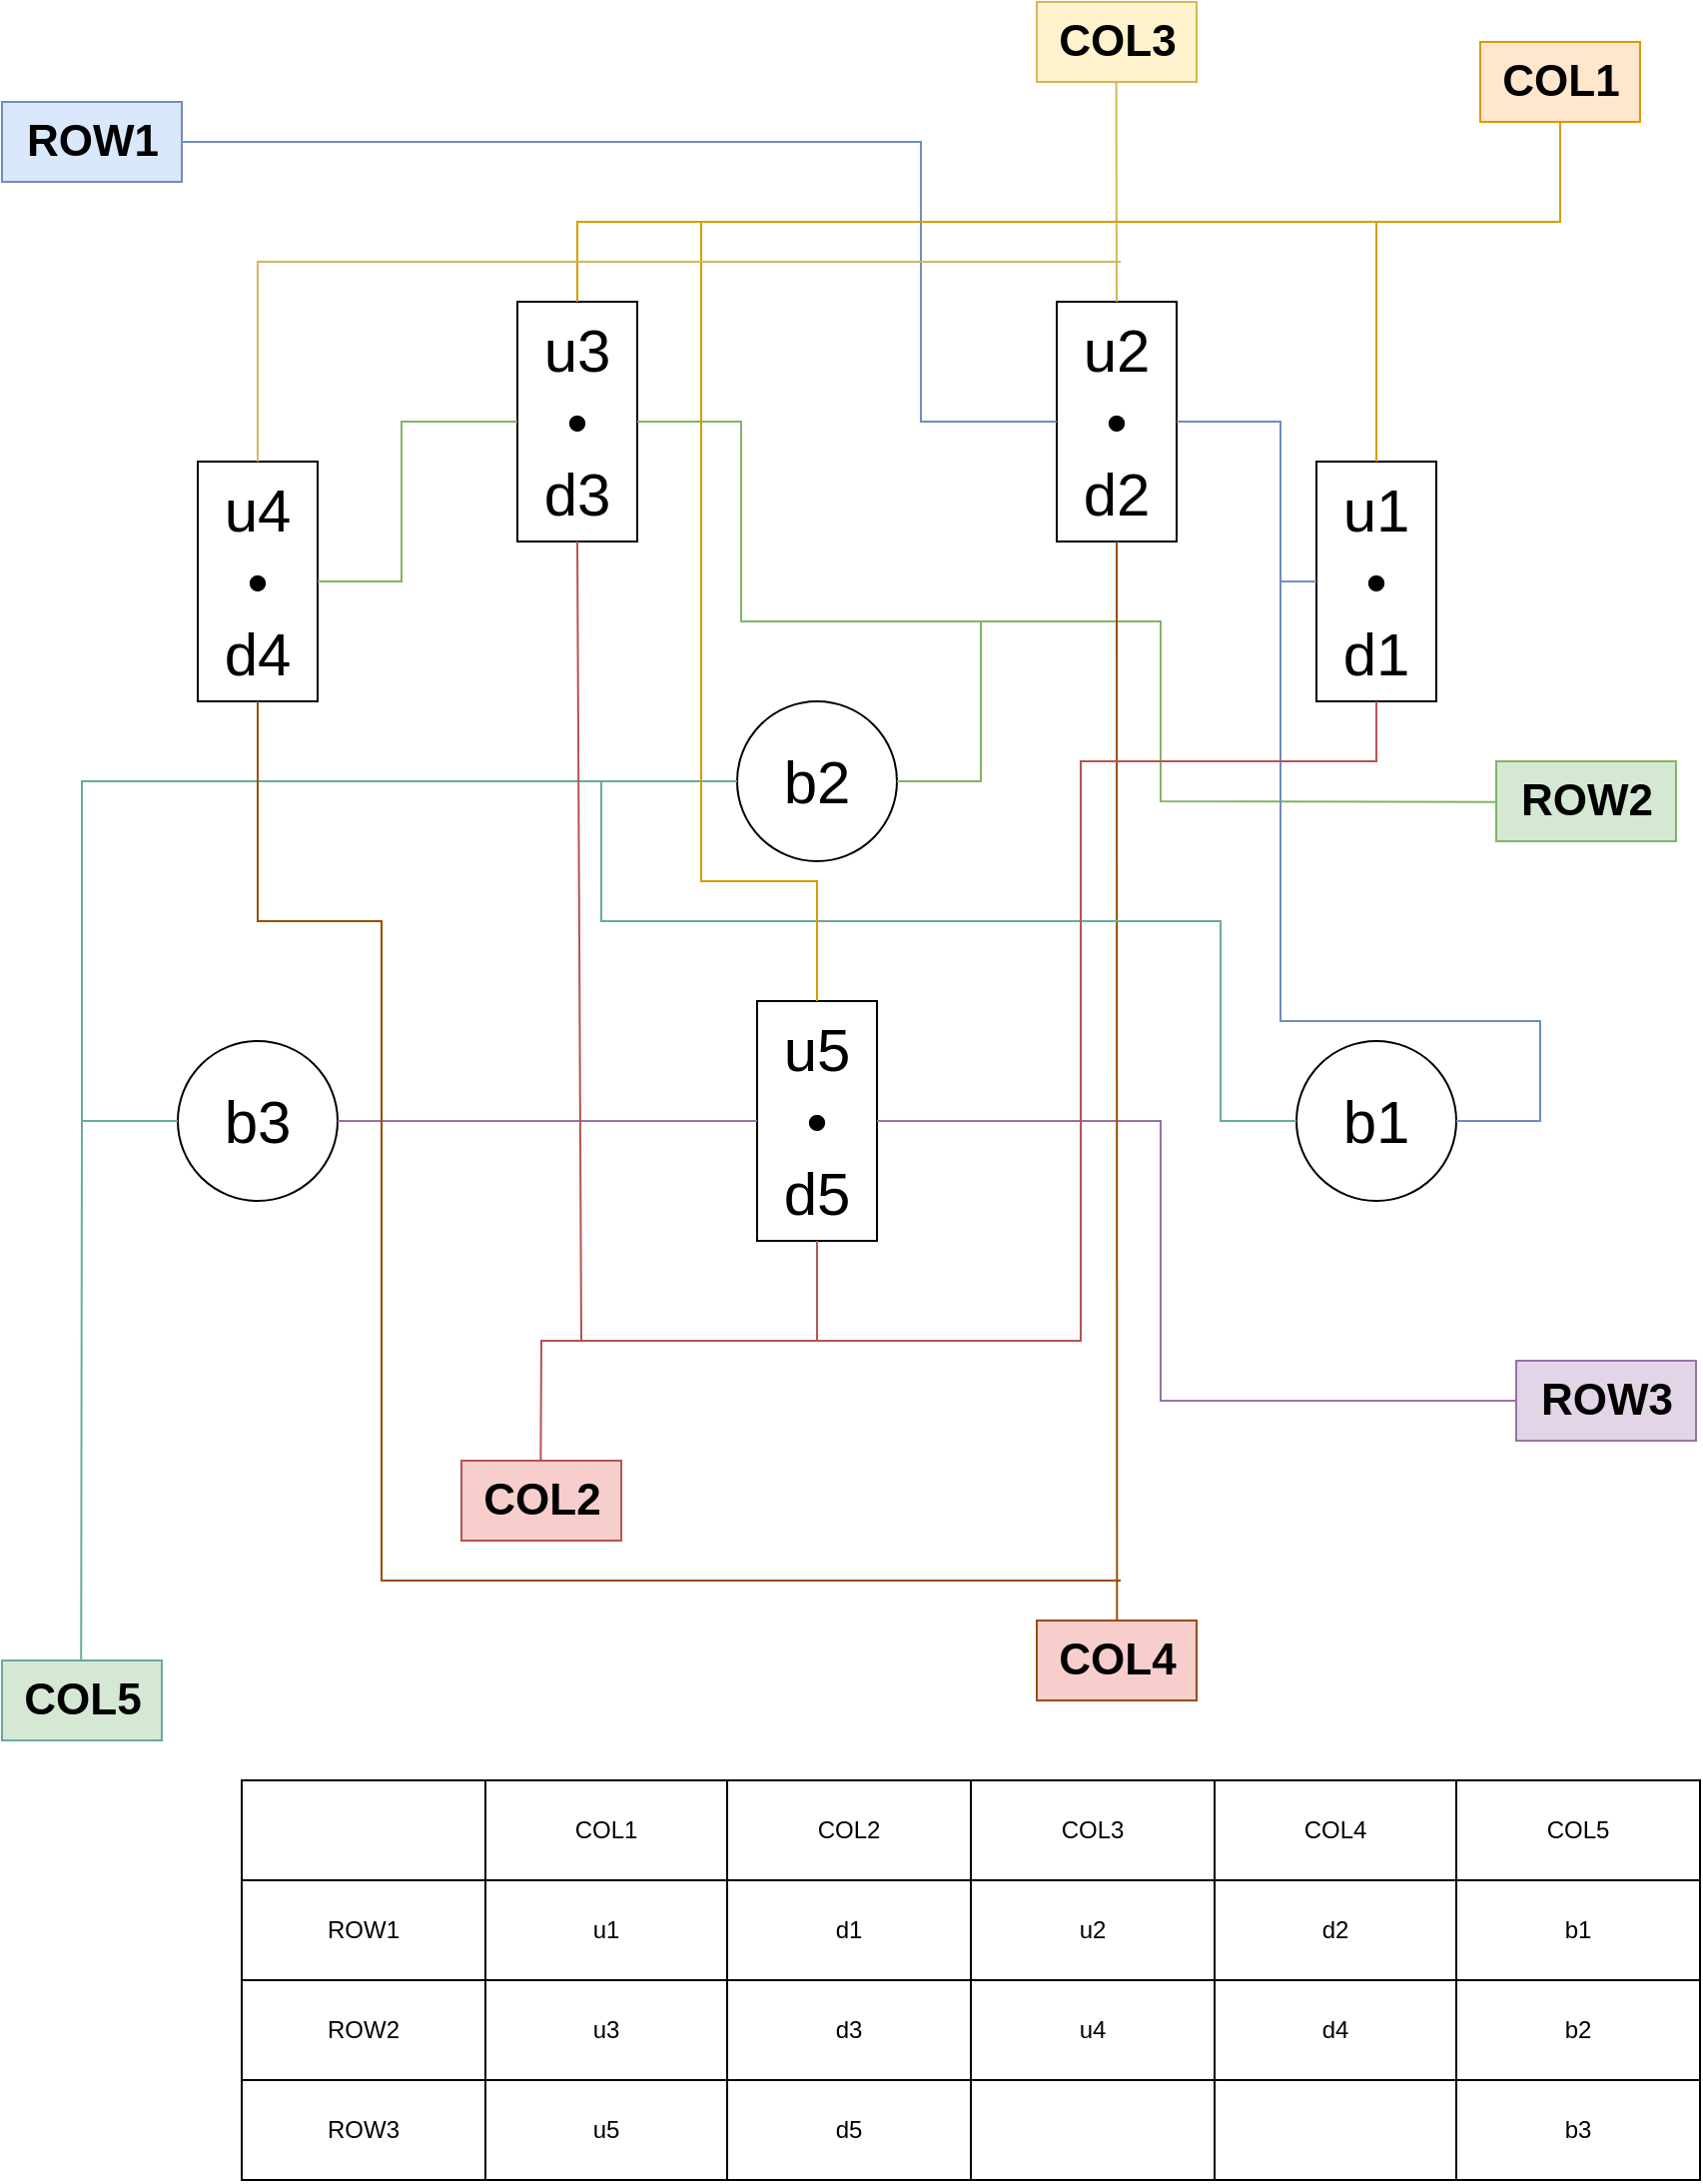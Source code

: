 <mxfile version="23.1.3" type="device">
  <diagram name="Page-1" id="x4ZlYham3dK5yTxgkXLu">
    <mxGraphModel dx="2074" dy="1114" grid="1" gridSize="10" guides="1" tooltips="1" connect="1" arrows="1" fold="1" page="1" pageScale="1" pageWidth="850" pageHeight="1100" math="0" shadow="0">
      <root>
        <mxCell id="0" />
        <mxCell id="1" parent="0" />
        <mxCell id="M52gzpyTLSXpvrnsyd9e-2" value="u4&lt;br&gt;•&lt;br style=&quot;font-size: 30px;&quot;&gt;d4" style="rounded=0;whiteSpace=wrap;html=1;fontSize=30;" parent="1" vertex="1">
          <mxGeometry x="98" y="240" width="60" height="120" as="geometry" />
        </mxCell>
        <mxCell id="M52gzpyTLSXpvrnsyd9e-4" value="u3&lt;br&gt;•&lt;br style=&quot;font-size: 30px;&quot;&gt;d3" style="rounded=0;whiteSpace=wrap;html=1;fontSize=30;" parent="1" vertex="1">
          <mxGeometry x="258" y="160" width="60" height="120" as="geometry" />
        </mxCell>
        <mxCell id="M52gzpyTLSXpvrnsyd9e-5" value="u2&lt;br&gt;•&lt;br style=&quot;font-size: 30px;&quot;&gt;d2" style="rounded=0;whiteSpace=wrap;html=1;fontSize=30;" parent="1" vertex="1">
          <mxGeometry x="528" y="160" width="60" height="120" as="geometry" />
        </mxCell>
        <mxCell id="M52gzpyTLSXpvrnsyd9e-6" value="u1&lt;br&gt;•&lt;br style=&quot;font-size: 30px;&quot;&gt;d1" style="rounded=0;whiteSpace=wrap;html=1;fontSize=30;" parent="1" vertex="1">
          <mxGeometry x="658" y="240" width="60" height="120" as="geometry" />
        </mxCell>
        <mxCell id="M52gzpyTLSXpvrnsyd9e-7" value="u5&lt;br&gt;•&lt;br style=&quot;font-size: 30px;&quot;&gt;d5" style="rounded=0;whiteSpace=wrap;html=1;fontSize=30;" parent="1" vertex="1">
          <mxGeometry x="378" y="510" width="60" height="120" as="geometry" />
        </mxCell>
        <mxCell id="M52gzpyTLSXpvrnsyd9e-8" value="b3" style="ellipse;whiteSpace=wrap;html=1;aspect=fixed;fontSize=30;" parent="1" vertex="1">
          <mxGeometry x="88" y="530" width="80" height="80" as="geometry" />
        </mxCell>
        <mxCell id="M52gzpyTLSXpvrnsyd9e-9" value="b2" style="ellipse;whiteSpace=wrap;html=1;aspect=fixed;fontSize=30;" parent="1" vertex="1">
          <mxGeometry x="368" y="360" width="80" height="80" as="geometry" />
        </mxCell>
        <mxCell id="M52gzpyTLSXpvrnsyd9e-10" value="b1" style="ellipse;whiteSpace=wrap;html=1;aspect=fixed;fontSize=30;" parent="1" vertex="1">
          <mxGeometry x="648" y="530" width="80" height="80" as="geometry" />
        </mxCell>
        <mxCell id="M52gzpyTLSXpvrnsyd9e-13" value="" style="endArrow=none;html=1;rounded=0;entryX=0;entryY=0.5;entryDx=0;entryDy=0;fillColor=#dae8fc;strokeColor=#6c8ebf;exitX=1;exitY=0.5;exitDx=0;exitDy=0;" parent="1" target="M52gzpyTLSXpvrnsyd9e-6" edge="1" source="M52gzpyTLSXpvrnsyd9e-5">
          <mxGeometry width="50" height="50" relative="1" as="geometry">
            <mxPoint x="588" y="220" as="sourcePoint" />
            <mxPoint x="718" y="340" as="targetPoint" />
            <Array as="points">
              <mxPoint x="640" y="220" />
              <mxPoint x="640" y="300" />
            </Array>
          </mxGeometry>
        </mxCell>
        <mxCell id="M52gzpyTLSXpvrnsyd9e-14" value="" style="endArrow=none;html=1;rounded=0;fillColor=#dae8fc;strokeColor=#6c8ebf;exitX=0;exitY=0.5;exitDx=0;exitDy=0;entryX=1;entryY=0.5;entryDx=0;entryDy=0;entryPerimeter=0;" parent="1" edge="1" target="M52gzpyTLSXpvrnsyd9e-15" source="M52gzpyTLSXpvrnsyd9e-5">
          <mxGeometry width="50" height="50" relative="1" as="geometry">
            <mxPoint x="710" y="280" as="sourcePoint" />
            <mxPoint x="740" y="250" as="targetPoint" />
            <Array as="points">
              <mxPoint x="460" y="220" />
              <mxPoint x="460" y="80" />
            </Array>
          </mxGeometry>
        </mxCell>
        <mxCell id="M52gzpyTLSXpvrnsyd9e-15" value="ROW1" style="text;html=1;align=center;verticalAlign=middle;resizable=0;points=[];autosize=1;strokeColor=#6c8ebf;fillColor=#dae8fc;fontSize=22;fontStyle=1" parent="1" vertex="1">
          <mxGeometry y="60" width="90" height="40" as="geometry" />
        </mxCell>
        <mxCell id="M52gzpyTLSXpvrnsyd9e-20" value="" style="endArrow=none;html=1;rounded=0;entryX=0.009;entryY=0.51;entryDx=0;entryDy=0;entryPerimeter=0;fillColor=#d5e8d4;strokeColor=#82b366;exitX=1;exitY=0.5;exitDx=0;exitDy=0;" parent="1" target="M52gzpyTLSXpvrnsyd9e-21" edge="1" source="M52gzpyTLSXpvrnsyd9e-4">
          <mxGeometry width="50" height="50" relative="1" as="geometry">
            <mxPoint x="680" y="410" as="sourcePoint" />
            <mxPoint x="730" y="410" as="targetPoint" />
            <Array as="points">
              <mxPoint x="370" y="220" />
              <mxPoint x="370" y="320" />
              <mxPoint x="580" y="320" />
              <mxPoint x="580" y="410" />
            </Array>
          </mxGeometry>
        </mxCell>
        <mxCell id="M52gzpyTLSXpvrnsyd9e-21" value="ROW2" style="text;html=1;align=center;verticalAlign=middle;resizable=0;points=[];autosize=1;strokeColor=#82b366;fillColor=#d5e8d4;fontSize=22;fontStyle=1" parent="1" vertex="1">
          <mxGeometry x="748" y="390" width="90" height="40" as="geometry" />
        </mxCell>
        <mxCell id="M52gzpyTLSXpvrnsyd9e-24" value="ROW3" style="text;html=1;align=center;verticalAlign=middle;resizable=0;points=[];autosize=1;strokeColor=#9673a6;fillColor=#e1d5e7;fontSize=22;fontStyle=1" parent="1" vertex="1">
          <mxGeometry x="758" y="690" width="90" height="40" as="geometry" />
        </mxCell>
        <mxCell id="M52gzpyTLSXpvrnsyd9e-25" value="" style="endArrow=none;html=1;rounded=0;fillColor=#e1d5e7;strokeColor=#9673a6;exitX=1;exitY=0.5;exitDx=0;exitDy=0;" parent="1" target="M52gzpyTLSXpvrnsyd9e-24" edge="1" source="M52gzpyTLSXpvrnsyd9e-7">
          <mxGeometry width="50" height="50" relative="1" as="geometry">
            <mxPoint x="690" y="710" as="sourcePoint" />
            <mxPoint x="640" y="560" as="targetPoint" />
            <Array as="points">
              <mxPoint x="580" y="570" />
              <mxPoint x="580" y="710" />
            </Array>
          </mxGeometry>
        </mxCell>
        <mxCell id="M52gzpyTLSXpvrnsyd9e-28" value="" style="endArrow=none;html=1;rounded=0;exitX=0.5;exitY=0.06;exitDx=0;exitDy=0;exitPerimeter=0;fillColor=#ffe6cc;strokeColor=#d79b00;entryX=0.5;entryY=0;entryDx=0;entryDy=0;" parent="1" source="M52gzpyTLSXpvrnsyd9e-29" edge="1" target="M52gzpyTLSXpvrnsyd9e-6">
          <mxGeometry width="50" height="50" relative="1" as="geometry">
            <mxPoint x="40" y="670" as="sourcePoint" />
            <mxPoint x="480" y="800" as="targetPoint" />
            <Array as="points">
              <mxPoint x="780" y="120" />
              <mxPoint x="688" y="120" />
            </Array>
          </mxGeometry>
        </mxCell>
        <mxCell id="M52gzpyTLSXpvrnsyd9e-29" value="COL1" style="text;html=1;align=center;verticalAlign=middle;resizable=0;points=[];autosize=1;strokeColor=#d79b00;fillColor=#ffe6cc;fontSize=22;fontStyle=1" parent="1" vertex="1">
          <mxGeometry x="740" y="30" width="80" height="40" as="geometry" />
        </mxCell>
        <mxCell id="M52gzpyTLSXpvrnsyd9e-31" value="" style="endArrow=none;html=1;rounded=0;exitX=0.496;exitY=0;exitDx=0;exitDy=0;exitPerimeter=0;fillColor=#f8cecc;strokeColor=#b85450;entryX=0.5;entryY=1;entryDx=0;entryDy=0;" parent="1" source="M52gzpyTLSXpvrnsyd9e-32" edge="1" target="M52gzpyTLSXpvrnsyd9e-7">
          <mxGeometry width="50" height="50" relative="1" as="geometry">
            <mxPoint x="240" y="920" as="sourcePoint" />
            <mxPoint x="240" y="520" as="targetPoint" />
            <Array as="points">
              <mxPoint x="270" y="680" />
              <mxPoint x="408" y="680" />
            </Array>
          </mxGeometry>
        </mxCell>
        <mxCell id="M52gzpyTLSXpvrnsyd9e-32" value="COL2" style="text;html=1;align=center;verticalAlign=middle;resizable=0;points=[];autosize=1;strokeColor=#b85450;fillColor=#f8cecc;fontSize=22;fontStyle=1" parent="1" vertex="1">
          <mxGeometry x="230" y="740" width="80" height="40" as="geometry" />
        </mxCell>
        <mxCell id="M52gzpyTLSXpvrnsyd9e-34" value="" style="endArrow=none;html=1;rounded=0;exitX=0;exitY=0.5;exitDx=0;exitDy=0;entryX=0.495;entryY=0.007;entryDx=0;entryDy=0;entryPerimeter=0;fillColor=#e1d5e7;strokeColor=#67AB9F;" parent="1" source="M52gzpyTLSXpvrnsyd9e-8" target="M52gzpyTLSXpvrnsyd9e-35" edge="1">
          <mxGeometry width="50" height="50" relative="1" as="geometry">
            <mxPoint x="575" y="720" as="sourcePoint" />
            <mxPoint x="577" y="860" as="targetPoint" />
            <Array as="points">
              <mxPoint x="40" y="570" />
            </Array>
          </mxGeometry>
        </mxCell>
        <mxCell id="M52gzpyTLSXpvrnsyd9e-35" value="COL5" style="text;html=1;align=center;verticalAlign=middle;resizable=0;points=[];autosize=1;strokeColor=#67AB9F;fillColor=#d5e8d4;fontSize=22;fontStyle=1" parent="1" vertex="1">
          <mxGeometry y="840" width="80" height="40" as="geometry" />
        </mxCell>
        <mxCell id="M52gzpyTLSXpvrnsyd9e-37" value="" style="endArrow=none;html=1;rounded=0;entryX=0.496;entryY=-0.002;entryDx=0;entryDy=0;entryPerimeter=0;fillColor=#fff2cc;strokeColor=#d6b656;exitX=0.5;exitY=0;exitDx=0;exitDy=0;" parent="1" target="M52gzpyTLSXpvrnsyd9e-38" edge="1" source="M52gzpyTLSXpvrnsyd9e-5">
          <mxGeometry width="50" height="50" relative="1" as="geometry">
            <mxPoint x="548" y="740" as="sourcePoint" />
            <mxPoint x="548" y="800" as="targetPoint" />
          </mxGeometry>
        </mxCell>
        <mxCell id="M52gzpyTLSXpvrnsyd9e-38" value="COL3" style="text;html=1;align=center;verticalAlign=middle;resizable=0;points=[];autosize=1;strokeColor=#d6b656;fillColor=#fff2cc;fontSize=22;fontStyle=1" parent="1" vertex="1">
          <mxGeometry x="518" y="10" width="80" height="40" as="geometry" />
        </mxCell>
        <mxCell id="M52gzpyTLSXpvrnsyd9e-41" value="COL4" style="text;html=1;align=center;verticalAlign=middle;resizable=0;points=[];autosize=1;strokeColor=#994C00;fillColor=#f8cecc;fontSize=22;fontStyle=1;" parent="1" vertex="1">
          <mxGeometry x="518" y="820" width="80" height="40" as="geometry" />
        </mxCell>
        <mxCell id="M52gzpyTLSXpvrnsyd9e-42" value="" style="endArrow=none;html=1;rounded=0;exitX=0.502;exitY=0;exitDx=0;exitDy=0;exitPerimeter=0;fillColor=#f8cecc;strokeColor=#994C00;entryX=0.5;entryY=1;entryDx=0;entryDy=0;" parent="1" source="M52gzpyTLSXpvrnsyd9e-41" edge="1" target="M52gzpyTLSXpvrnsyd9e-5">
          <mxGeometry width="50" height="50" relative="1" as="geometry">
            <mxPoint x="540" y="880" as="sourcePoint" />
            <mxPoint x="640" y="740" as="targetPoint" />
          </mxGeometry>
        </mxCell>
        <mxCell id="Fpr4YUPBkdzIKtMaEGXV-2" value="" style="endArrow=none;html=1;rounded=0;exitX=0;exitY=0.5;exitDx=0;exitDy=0;entryX=0;entryY=0.5;entryDx=0;entryDy=0;fillColor=#e1d5e7;strokeColor=#67AB9F;" edge="1" parent="1" source="M52gzpyTLSXpvrnsyd9e-9" target="M52gzpyTLSXpvrnsyd9e-8">
          <mxGeometry width="50" height="50" relative="1" as="geometry">
            <mxPoint x="118" y="280" as="sourcePoint" />
            <mxPoint x="70" y="550" as="targetPoint" />
            <Array as="points">
              <mxPoint x="40" y="400" />
              <mxPoint x="40" y="570" />
            </Array>
          </mxGeometry>
        </mxCell>
        <mxCell id="Fpr4YUPBkdzIKtMaEGXV-3" value="" style="endArrow=none;html=1;rounded=0;exitX=0;exitY=0.5;exitDx=0;exitDy=0;fillColor=#e1d5e7;strokeColor=#67AB9F;" edge="1" parent="1" source="M52gzpyTLSXpvrnsyd9e-10">
          <mxGeometry width="50" height="50" relative="1" as="geometry">
            <mxPoint x="108" y="590" as="sourcePoint" />
            <mxPoint x="300" y="400" as="targetPoint" />
            <Array as="points">
              <mxPoint x="610" y="570" />
              <mxPoint x="610" y="470" />
              <mxPoint x="300" y="470" />
            </Array>
          </mxGeometry>
        </mxCell>
        <mxCell id="Fpr4YUPBkdzIKtMaEGXV-4" value="" style="endArrow=none;html=1;rounded=0;entryX=1;entryY=0.5;entryDx=0;entryDy=0;fillColor=#dae8fc;strokeColor=#6c8ebf;" edge="1" parent="1" target="M52gzpyTLSXpvrnsyd9e-10">
          <mxGeometry width="50" height="50" relative="1" as="geometry">
            <mxPoint x="640" y="300" as="sourcePoint" />
            <mxPoint x="668" y="310" as="targetPoint" />
            <Array as="points">
              <mxPoint x="640" y="520" />
              <mxPoint x="770" y="520" />
              <mxPoint x="770" y="570" />
            </Array>
          </mxGeometry>
        </mxCell>
        <mxCell id="Fpr4YUPBkdzIKtMaEGXV-5" value="" style="endArrow=none;html=1;rounded=0;entryX=0;entryY=0.5;entryDx=0;entryDy=0;fillColor=#d5e8d4;strokeColor=#82b366;exitX=1;exitY=0.5;exitDx=0;exitDy=0;" edge="1" parent="1" source="M52gzpyTLSXpvrnsyd9e-2" target="M52gzpyTLSXpvrnsyd9e-4">
          <mxGeometry width="50" height="50" relative="1" as="geometry">
            <mxPoint x="328" y="230" as="sourcePoint" />
            <mxPoint x="759" y="420" as="targetPoint" />
            <Array as="points">
              <mxPoint x="200" y="300" />
              <mxPoint x="200" y="220" />
            </Array>
          </mxGeometry>
        </mxCell>
        <mxCell id="Fpr4YUPBkdzIKtMaEGXV-6" value="" style="endArrow=none;html=1;rounded=0;entryX=0;entryY=0.5;entryDx=0;entryDy=0;fillColor=#d5e8d4;strokeColor=#82b366;exitX=1;exitY=0.5;exitDx=0;exitDy=0;" edge="1" parent="1" source="M52gzpyTLSXpvrnsyd9e-9">
          <mxGeometry width="50" height="50" relative="1" as="geometry">
            <mxPoint x="448" y="400" as="sourcePoint" />
            <mxPoint x="548" y="320" as="targetPoint" />
            <Array as="points">
              <mxPoint x="490" y="400" />
              <mxPoint x="490" y="320" />
            </Array>
          </mxGeometry>
        </mxCell>
        <mxCell id="Fpr4YUPBkdzIKtMaEGXV-7" value="" style="endArrow=none;html=1;rounded=0;fillColor=#e1d5e7;strokeColor=#9673a6;exitX=1;exitY=0.5;exitDx=0;exitDy=0;entryX=0;entryY=0.5;entryDx=0;entryDy=0;" edge="1" parent="1" source="M52gzpyTLSXpvrnsyd9e-8" target="M52gzpyTLSXpvrnsyd9e-7">
          <mxGeometry width="50" height="50" relative="1" as="geometry">
            <mxPoint x="448" y="590" as="sourcePoint" />
            <mxPoint x="768" y="720" as="targetPoint" />
            <Array as="points">
              <mxPoint x="330" y="570" />
            </Array>
          </mxGeometry>
        </mxCell>
        <mxCell id="Fpr4YUPBkdzIKtMaEGXV-8" value="" style="endArrow=none;html=1;rounded=0;fillColor=#ffe6cc;strokeColor=#d79b00;entryX=0.5;entryY=0;entryDx=0;entryDy=0;" edge="1" parent="1" target="M52gzpyTLSXpvrnsyd9e-4">
          <mxGeometry width="50" height="50" relative="1" as="geometry">
            <mxPoint x="690" y="120" as="sourcePoint" />
            <mxPoint x="286" y="160" as="targetPoint" />
            <Array as="points">
              <mxPoint x="390" y="120" />
              <mxPoint x="288" y="120" />
            </Array>
          </mxGeometry>
        </mxCell>
        <mxCell id="Fpr4YUPBkdzIKtMaEGXV-9" value="" style="endArrow=none;html=1;rounded=0;fillColor=#ffe6cc;strokeColor=#d79b00;entryX=0.5;entryY=0;entryDx=0;entryDy=0;" edge="1" parent="1" target="M52gzpyTLSXpvrnsyd9e-7">
          <mxGeometry width="50" height="50" relative="1" as="geometry">
            <mxPoint x="350" y="120" as="sourcePoint" />
            <mxPoint x="298" y="170" as="targetPoint" />
            <Array as="points">
              <mxPoint x="350" y="450" />
              <mxPoint x="408" y="450" />
            </Array>
          </mxGeometry>
        </mxCell>
        <mxCell id="Fpr4YUPBkdzIKtMaEGXV-10" value="" style="endArrow=none;html=1;rounded=0;fillColor=#f8cecc;strokeColor=#b85450;entryX=0.5;entryY=1;entryDx=0;entryDy=0;" edge="1" parent="1" target="M52gzpyTLSXpvrnsyd9e-4">
          <mxGeometry width="50" height="50" relative="1" as="geometry">
            <mxPoint x="290" y="680" as="sourcePoint" />
            <mxPoint x="448" y="570" as="targetPoint" />
            <Array as="points" />
          </mxGeometry>
        </mxCell>
        <mxCell id="Fpr4YUPBkdzIKtMaEGXV-11" value="" style="endArrow=none;html=1;rounded=0;fillColor=#f8cecc;strokeColor=#b85450;entryX=0.5;entryY=1;entryDx=0;entryDy=0;" edge="1" parent="1" target="M52gzpyTLSXpvrnsyd9e-6">
          <mxGeometry width="50" height="50" relative="1" as="geometry">
            <mxPoint x="400" y="680" as="sourcePoint" />
            <mxPoint x="548" y="570" as="targetPoint" />
            <Array as="points">
              <mxPoint x="540" y="680" />
              <mxPoint x="540" y="390" />
              <mxPoint x="688" y="390" />
            </Array>
          </mxGeometry>
        </mxCell>
        <mxCell id="Fpr4YUPBkdzIKtMaEGXV-12" value="" style="endArrow=none;html=1;rounded=0;fillColor=#fff2cc;strokeColor=#d6b656;exitX=0.5;exitY=0;exitDx=0;exitDy=0;" edge="1" parent="1" source="M52gzpyTLSXpvrnsyd9e-2">
          <mxGeometry width="50" height="50" relative="1" as="geometry">
            <mxPoint x="568" y="170" as="sourcePoint" />
            <mxPoint x="560" y="140" as="targetPoint" />
            <Array as="points">
              <mxPoint x="128" y="140" />
            </Array>
          </mxGeometry>
        </mxCell>
        <mxCell id="Fpr4YUPBkdzIKtMaEGXV-13" value="" style="endArrow=none;html=1;rounded=0;exitX=0.5;exitY=1;exitDx=0;exitDy=0;fillColor=#f8cecc;strokeColor=#994C00;" edge="1" parent="1" source="M52gzpyTLSXpvrnsyd9e-2">
          <mxGeometry width="50" height="50" relative="1" as="geometry">
            <mxPoint x="568" y="830" as="sourcePoint" />
            <mxPoint x="560" y="800" as="targetPoint" />
            <Array as="points">
              <mxPoint x="128" y="470" />
              <mxPoint x="190" y="470" />
              <mxPoint x="190" y="800" />
            </Array>
          </mxGeometry>
        </mxCell>
        <mxCell id="Fpr4YUPBkdzIKtMaEGXV-14" value="" style="childLayout=tableLayout;recursiveResize=0;shadow=0;fillColor=none;" vertex="1" parent="1">
          <mxGeometry x="120" y="900" width="730" height="200" as="geometry" />
        </mxCell>
        <mxCell id="Fpr4YUPBkdzIKtMaEGXV-27" value="" style="shape=tableRow;horizontal=0;startSize=0;swimlaneHead=0;swimlaneBody=0;top=0;left=0;bottom=0;right=0;dropTarget=0;collapsible=0;recursiveResize=0;expand=0;fontStyle=0;fillColor=none;strokeColor=inherit;" vertex="1" parent="Fpr4YUPBkdzIKtMaEGXV-14">
          <mxGeometry width="730" height="50" as="geometry" />
        </mxCell>
        <mxCell id="Fpr4YUPBkdzIKtMaEGXV-28" value="" style="connectable=0;recursiveResize=0;strokeColor=inherit;fillColor=none;align=center;whiteSpace=wrap;html=1;" vertex="1" parent="Fpr4YUPBkdzIKtMaEGXV-27">
          <mxGeometry width="122" height="50" as="geometry">
            <mxRectangle width="122" height="50" as="alternateBounds" />
          </mxGeometry>
        </mxCell>
        <mxCell id="Fpr4YUPBkdzIKtMaEGXV-29" value="COL1" style="connectable=0;recursiveResize=0;strokeColor=inherit;fillColor=none;align=center;whiteSpace=wrap;html=1;" vertex="1" parent="Fpr4YUPBkdzIKtMaEGXV-27">
          <mxGeometry x="122" width="121" height="50" as="geometry">
            <mxRectangle width="121" height="50" as="alternateBounds" />
          </mxGeometry>
        </mxCell>
        <mxCell id="Fpr4YUPBkdzIKtMaEGXV-30" value="COL2" style="connectable=0;recursiveResize=0;strokeColor=inherit;fillColor=none;align=center;whiteSpace=wrap;html=1;" vertex="1" parent="Fpr4YUPBkdzIKtMaEGXV-27">
          <mxGeometry x="243" width="122" height="50" as="geometry">
            <mxRectangle width="122" height="50" as="alternateBounds" />
          </mxGeometry>
        </mxCell>
        <mxCell id="Fpr4YUPBkdzIKtMaEGXV-67" value="COL3" style="connectable=0;recursiveResize=0;strokeColor=inherit;fillColor=none;align=center;whiteSpace=wrap;html=1;" vertex="1" parent="Fpr4YUPBkdzIKtMaEGXV-27">
          <mxGeometry x="365" width="122" height="50" as="geometry">
            <mxRectangle width="122" height="50" as="alternateBounds" />
          </mxGeometry>
        </mxCell>
        <mxCell id="Fpr4YUPBkdzIKtMaEGXV-81" value="COL4" style="connectable=0;recursiveResize=0;strokeColor=inherit;fillColor=none;align=center;whiteSpace=wrap;html=1;" vertex="1" parent="Fpr4YUPBkdzIKtMaEGXV-27">
          <mxGeometry x="487" width="121" height="50" as="geometry">
            <mxRectangle width="121" height="50" as="alternateBounds" />
          </mxGeometry>
        </mxCell>
        <mxCell id="Fpr4YUPBkdzIKtMaEGXV-74" value="COL5" style="connectable=0;recursiveResize=0;strokeColor=inherit;fillColor=none;align=center;whiteSpace=wrap;html=1;" vertex="1" parent="Fpr4YUPBkdzIKtMaEGXV-27">
          <mxGeometry x="608" width="122" height="50" as="geometry">
            <mxRectangle width="122" height="50" as="alternateBounds" />
          </mxGeometry>
        </mxCell>
        <mxCell id="Fpr4YUPBkdzIKtMaEGXV-62" value="" style="shape=tableRow;horizontal=0;startSize=0;swimlaneHead=0;swimlaneBody=0;top=0;left=0;bottom=0;right=0;dropTarget=0;collapsible=0;recursiveResize=0;expand=0;fontStyle=0;fillColor=none;strokeColor=inherit;" vertex="1" parent="Fpr4YUPBkdzIKtMaEGXV-14">
          <mxGeometry y="50" width="730" height="50" as="geometry" />
        </mxCell>
        <mxCell id="Fpr4YUPBkdzIKtMaEGXV-63" value="ROW1" style="connectable=0;recursiveResize=0;strokeColor=inherit;fillColor=none;align=center;whiteSpace=wrap;html=1;" vertex="1" parent="Fpr4YUPBkdzIKtMaEGXV-62">
          <mxGeometry width="122" height="50" as="geometry">
            <mxRectangle width="122" height="50" as="alternateBounds" />
          </mxGeometry>
        </mxCell>
        <mxCell id="Fpr4YUPBkdzIKtMaEGXV-64" value="u1" style="connectable=0;recursiveResize=0;strokeColor=inherit;fillColor=none;align=center;whiteSpace=wrap;html=1;" vertex="1" parent="Fpr4YUPBkdzIKtMaEGXV-62">
          <mxGeometry x="122" width="121" height="50" as="geometry">
            <mxRectangle width="121" height="50" as="alternateBounds" />
          </mxGeometry>
        </mxCell>
        <mxCell id="Fpr4YUPBkdzIKtMaEGXV-65" value="d1" style="connectable=0;recursiveResize=0;strokeColor=inherit;fillColor=none;align=center;whiteSpace=wrap;html=1;" vertex="1" parent="Fpr4YUPBkdzIKtMaEGXV-62">
          <mxGeometry x="243" width="122" height="50" as="geometry">
            <mxRectangle width="122" height="50" as="alternateBounds" />
          </mxGeometry>
        </mxCell>
        <mxCell id="Fpr4YUPBkdzIKtMaEGXV-68" value="u2" style="connectable=0;recursiveResize=0;strokeColor=inherit;fillColor=none;align=center;whiteSpace=wrap;html=1;" vertex="1" parent="Fpr4YUPBkdzIKtMaEGXV-62">
          <mxGeometry x="365" width="122" height="50" as="geometry">
            <mxRectangle width="122" height="50" as="alternateBounds" />
          </mxGeometry>
        </mxCell>
        <mxCell id="Fpr4YUPBkdzIKtMaEGXV-82" value="d2" style="connectable=0;recursiveResize=0;strokeColor=inherit;fillColor=none;align=center;whiteSpace=wrap;html=1;" vertex="1" parent="Fpr4YUPBkdzIKtMaEGXV-62">
          <mxGeometry x="487" width="121" height="50" as="geometry">
            <mxRectangle width="121" height="50" as="alternateBounds" />
          </mxGeometry>
        </mxCell>
        <mxCell id="Fpr4YUPBkdzIKtMaEGXV-75" value="b1" style="connectable=0;recursiveResize=0;strokeColor=inherit;fillColor=none;align=center;whiteSpace=wrap;html=1;" vertex="1" parent="Fpr4YUPBkdzIKtMaEGXV-62">
          <mxGeometry x="608" width="122" height="50" as="geometry">
            <mxRectangle width="122" height="50" as="alternateBounds" />
          </mxGeometry>
        </mxCell>
        <mxCell id="Fpr4YUPBkdzIKtMaEGXV-58" style="shape=tableRow;horizontal=0;startSize=0;swimlaneHead=0;swimlaneBody=0;top=0;left=0;bottom=0;right=0;dropTarget=0;collapsible=0;recursiveResize=0;expand=0;fontStyle=0;fillColor=none;strokeColor=inherit;" vertex="1" parent="Fpr4YUPBkdzIKtMaEGXV-14">
          <mxGeometry y="100" width="730" height="50" as="geometry" />
        </mxCell>
        <mxCell id="Fpr4YUPBkdzIKtMaEGXV-59" value="ROW2" style="connectable=0;recursiveResize=0;strokeColor=inherit;fillColor=none;align=center;whiteSpace=wrap;html=1;" vertex="1" parent="Fpr4YUPBkdzIKtMaEGXV-58">
          <mxGeometry width="122" height="50" as="geometry">
            <mxRectangle width="122" height="50" as="alternateBounds" />
          </mxGeometry>
        </mxCell>
        <mxCell id="Fpr4YUPBkdzIKtMaEGXV-60" value="u3" style="connectable=0;recursiveResize=0;strokeColor=inherit;fillColor=none;align=center;whiteSpace=wrap;html=1;" vertex="1" parent="Fpr4YUPBkdzIKtMaEGXV-58">
          <mxGeometry x="122" width="121" height="50" as="geometry">
            <mxRectangle width="121" height="50" as="alternateBounds" />
          </mxGeometry>
        </mxCell>
        <mxCell id="Fpr4YUPBkdzIKtMaEGXV-61" value="d3" style="connectable=0;recursiveResize=0;strokeColor=inherit;fillColor=none;align=center;whiteSpace=wrap;html=1;" vertex="1" parent="Fpr4YUPBkdzIKtMaEGXV-58">
          <mxGeometry x="243" width="122" height="50" as="geometry">
            <mxRectangle width="122" height="50" as="alternateBounds" />
          </mxGeometry>
        </mxCell>
        <mxCell id="Fpr4YUPBkdzIKtMaEGXV-70" value="u4" style="connectable=0;recursiveResize=0;strokeColor=inherit;fillColor=none;align=center;whiteSpace=wrap;html=1;" vertex="1" parent="Fpr4YUPBkdzIKtMaEGXV-58">
          <mxGeometry x="365" width="122" height="50" as="geometry">
            <mxRectangle width="122" height="50" as="alternateBounds" />
          </mxGeometry>
        </mxCell>
        <mxCell id="Fpr4YUPBkdzIKtMaEGXV-84" value="d4" style="connectable=0;recursiveResize=0;strokeColor=inherit;fillColor=none;align=center;whiteSpace=wrap;html=1;" vertex="1" parent="Fpr4YUPBkdzIKtMaEGXV-58">
          <mxGeometry x="487" width="121" height="50" as="geometry">
            <mxRectangle width="121" height="50" as="alternateBounds" />
          </mxGeometry>
        </mxCell>
        <mxCell id="Fpr4YUPBkdzIKtMaEGXV-77" value="b2" style="connectable=0;recursiveResize=0;strokeColor=inherit;fillColor=none;align=center;whiteSpace=wrap;html=1;" vertex="1" parent="Fpr4YUPBkdzIKtMaEGXV-58">
          <mxGeometry x="608" width="122" height="50" as="geometry">
            <mxRectangle width="122" height="50" as="alternateBounds" />
          </mxGeometry>
        </mxCell>
        <mxCell id="Fpr4YUPBkdzIKtMaEGXV-23" style="shape=tableRow;horizontal=0;startSize=0;swimlaneHead=0;swimlaneBody=0;top=0;left=0;bottom=0;right=0;dropTarget=0;collapsible=0;recursiveResize=0;expand=0;fontStyle=0;fillColor=none;strokeColor=inherit;" vertex="1" parent="Fpr4YUPBkdzIKtMaEGXV-14">
          <mxGeometry y="150" width="730" height="50" as="geometry" />
        </mxCell>
        <mxCell id="Fpr4YUPBkdzIKtMaEGXV-24" value="ROW3" style="connectable=0;recursiveResize=0;strokeColor=inherit;fillColor=none;align=center;whiteSpace=wrap;html=1;" vertex="1" parent="Fpr4YUPBkdzIKtMaEGXV-23">
          <mxGeometry width="122" height="50" as="geometry">
            <mxRectangle width="122" height="50" as="alternateBounds" />
          </mxGeometry>
        </mxCell>
        <mxCell id="Fpr4YUPBkdzIKtMaEGXV-25" value="u5" style="connectable=0;recursiveResize=0;strokeColor=inherit;fillColor=none;align=center;whiteSpace=wrap;html=1;" vertex="1" parent="Fpr4YUPBkdzIKtMaEGXV-23">
          <mxGeometry x="122" width="121" height="50" as="geometry">
            <mxRectangle width="121" height="50" as="alternateBounds" />
          </mxGeometry>
        </mxCell>
        <mxCell id="Fpr4YUPBkdzIKtMaEGXV-26" value="d5" style="connectable=0;recursiveResize=0;strokeColor=inherit;fillColor=none;align=center;whiteSpace=wrap;html=1;" vertex="1" parent="Fpr4YUPBkdzIKtMaEGXV-23">
          <mxGeometry x="243" width="122" height="50" as="geometry">
            <mxRectangle width="122" height="50" as="alternateBounds" />
          </mxGeometry>
        </mxCell>
        <mxCell id="Fpr4YUPBkdzIKtMaEGXV-71" style="connectable=0;recursiveResize=0;strokeColor=inherit;fillColor=none;align=center;whiteSpace=wrap;html=1;" vertex="1" parent="Fpr4YUPBkdzIKtMaEGXV-23">
          <mxGeometry x="365" width="122" height="50" as="geometry">
            <mxRectangle width="122" height="50" as="alternateBounds" />
          </mxGeometry>
        </mxCell>
        <mxCell id="Fpr4YUPBkdzIKtMaEGXV-85" style="connectable=0;recursiveResize=0;strokeColor=inherit;fillColor=none;align=center;whiteSpace=wrap;html=1;" vertex="1" parent="Fpr4YUPBkdzIKtMaEGXV-23">
          <mxGeometry x="487" width="121" height="50" as="geometry">
            <mxRectangle width="121" height="50" as="alternateBounds" />
          </mxGeometry>
        </mxCell>
        <mxCell id="Fpr4YUPBkdzIKtMaEGXV-78" value="b3" style="connectable=0;recursiveResize=0;strokeColor=inherit;fillColor=none;align=center;whiteSpace=wrap;html=1;" vertex="1" parent="Fpr4YUPBkdzIKtMaEGXV-23">
          <mxGeometry x="608" width="122" height="50" as="geometry">
            <mxRectangle width="122" height="50" as="alternateBounds" />
          </mxGeometry>
        </mxCell>
      </root>
    </mxGraphModel>
  </diagram>
</mxfile>
